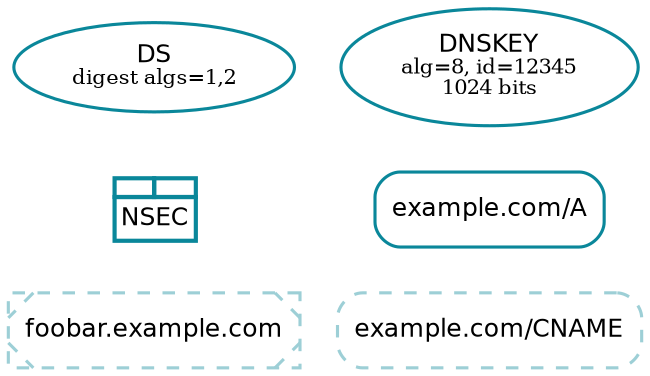 digraph {
  graph [compound=true, rankdir=BT, ranksep=0.3];
	node [label="\N",
		penwidth=1.5
	];
	edge [penwidth=1.5];

	"DS-1_2|example.com|8|54321|1_2" [color="#0a879a",
		fillcolor="#ffffff",
		label=<<FONT POINT-SIZE="12" FACE="Helvetica">DS</FONT><BR/><FONT POINT-SIZE="10">digest algs=1,2</FONT>>,
		shape=ellipse,
		style=filled];
	"DNSKEY-0|example.com|8|12345"	 [color="#0a879a",
		fillcolor="#ffffff",
		label=<<FONT POINT-SIZE="12" FACE="Helvetica">DNSKEY</FONT><BR/><FONT POINT-SIZE="10">alg=8, id=12345<BR/>1024 bits</FONT>>,
		shape=ellipse,
		style=filled];
	"NSEC-0|foobar.example.com|A" [color="#0a879a",
					fillcolor="#ffffff",
          label=<<TABLE COLOR="#0a879a" BORDER="0" CELLSPACING="-2" CELLPADDING="0" BGCOLOR="#ffffff"><TR>
<TD PORT="nsec1" BORDER="2"><FONT POINT-SIZE="6"> </FONT></TD>
<TD PORT="nsec2" BORDER="2"><FONT POINT-SIZE="6"> </FONT></TD>
</TR><TR><TD COLSPAN="2" BORDER="2" CELLPADDING="3"><FONT POINT-SIZE="12" FACE="Helvetica">NSEC</FONT></TD></TR>
</TABLE>>,
					shape=none,
					style=filled];
	"RRset-10|example.com|A" [color="#0a879a",
					fillcolor="#ffffff",
					label=<<FONT POINT-SIZE="12" FACE="Helvetica">example.com/A</FONT>>,
					shape=rectangle,
					style="rounded,filled"];
	"RRset-1|example.com|CNAME" [color="#9dcfd6",
					fillcolor="#ffffff",
					label=<<FONT POINT-SIZE="12" FACE="Helvetica">example.com/CNAME</FONT>>,
					shape=rectangle,
					style="rounded,filled,dashed"];
	"RRset-0|foobar.example.com|A" [color="#9dcfd6",
					fillcolor="#ffffff",
					label=<<FONT POINT-SIZE="12" FACE="Helvetica">foobar.example.com</FONT>>,
					shape=rectangle,
					style="rounded,filled,dashed,diagonals"];
	"RRset-10|example.com|A" -> "DNSKEY-0|example.com|8|12345" [style=invis];
	"NSEC-0|foobar.example.com|A" -> "DS-1_2|example.com|8|54321|1_2" [style=invis];
	"RRset-1|example.com|CNAME" -> "RRset-10|example.com|A" [style=invis];
	"RRset-0|foobar.example.com|A" ->  "NSEC-0|foobar.example.com|A" [style=invis];
}
